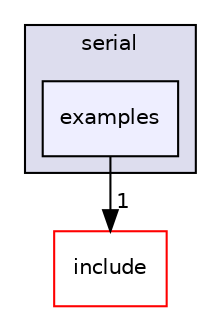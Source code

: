 digraph "C:/Users/disoz/Documents/GitHub/ERT2020GS/Telecom/RFmodem/lib/serial/examples" {
  compound=true
  node [ fontsize="10", fontname="Helvetica"];
  edge [ labelfontsize="10", labelfontname="Helvetica"];
  subgraph clusterdir_01769d8f5aa3446387fc427e397c1794 {
    graph [ bgcolor="#ddddee", pencolor="black", label="serial" fontname="Helvetica", fontsize="10", URL="dir_01769d8f5aa3446387fc427e397c1794.html"]
  dir_dc0f8ddc9a6d36c15b6ea65566ce0576 [shape=box, label="examples", style="filled", fillcolor="#eeeeff", pencolor="black", URL="dir_dc0f8ddc9a6d36c15b6ea65566ce0576.html"];
  }
  dir_9260bf821c62849d35ade27504a9c8e7 [shape=box label="include" fillcolor="white" style="filled" color="red" URL="dir_9260bf821c62849d35ade27504a9c8e7.html"];
  dir_dc0f8ddc9a6d36c15b6ea65566ce0576->dir_9260bf821c62849d35ade27504a9c8e7 [headlabel="1", labeldistance=1.5 headhref="dir_000020_000021.html"];
}
